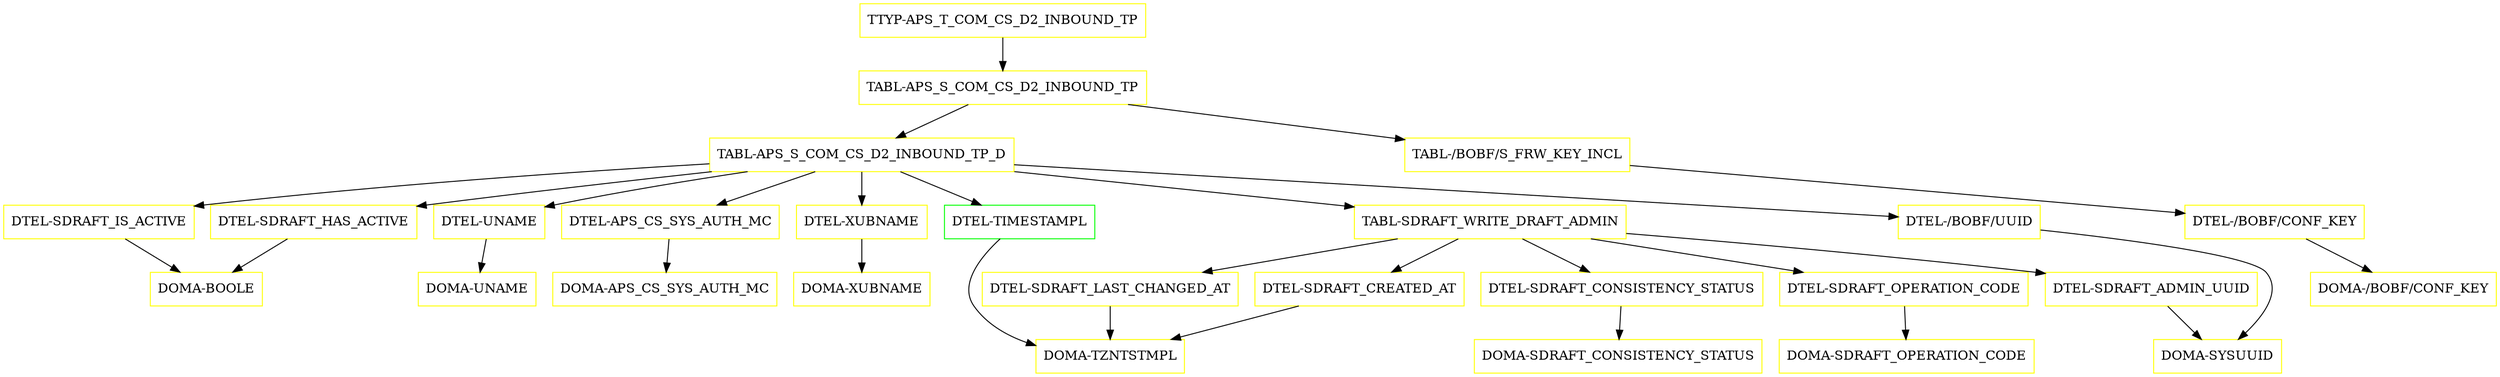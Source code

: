digraph G {
  "TTYP-APS_T_COM_CS_D2_INBOUND_TP" [shape=box,color=yellow];
  "TABL-APS_S_COM_CS_D2_INBOUND_TP" [shape=box,color=yellow,URL="./TABL_APS_S_COM_CS_D2_INBOUND_TP.html"];
  "TABL-APS_S_COM_CS_D2_INBOUND_TP_D" [shape=box,color=yellow,URL="./TABL_APS_S_COM_CS_D2_INBOUND_TP_D.html"];
  "DTEL-SDRAFT_IS_ACTIVE" [shape=box,color=yellow,URL="./DTEL_SDRAFT_IS_ACTIVE.html"];
  "DOMA-BOOLE" [shape=box,color=yellow,URL="./DOMA_BOOLE.html"];
  "TABL-SDRAFT_WRITE_DRAFT_ADMIN" [shape=box,color=yellow,URL="./TABL_SDRAFT_WRITE_DRAFT_ADMIN.html"];
  "DTEL-SDRAFT_OPERATION_CODE" [shape=box,color=yellow,URL="./DTEL_SDRAFT_OPERATION_CODE.html"];
  "DOMA-SDRAFT_OPERATION_CODE" [shape=box,color=yellow,URL="./DOMA_SDRAFT_OPERATION_CODE.html"];
  "DTEL-SDRAFT_CONSISTENCY_STATUS" [shape=box,color=yellow,URL="./DTEL_SDRAFT_CONSISTENCY_STATUS.html"];
  "DOMA-SDRAFT_CONSISTENCY_STATUS" [shape=box,color=yellow,URL="./DOMA_SDRAFT_CONSISTENCY_STATUS.html"];
  "DTEL-SDRAFT_ADMIN_UUID" [shape=box,color=yellow,URL="./DTEL_SDRAFT_ADMIN_UUID.html"];
  "DOMA-SYSUUID" [shape=box,color=yellow,URL="./DOMA_SYSUUID.html"];
  "DTEL-SDRAFT_LAST_CHANGED_AT" [shape=box,color=yellow,URL="./DTEL_SDRAFT_LAST_CHANGED_AT.html"];
  "DOMA-TZNTSTMPL" [shape=box,color=yellow,URL="./DOMA_TZNTSTMPL.html"];
  "DTEL-SDRAFT_CREATED_AT" [shape=box,color=yellow,URL="./DTEL_SDRAFT_CREATED_AT.html"];
  "DTEL-SDRAFT_HAS_ACTIVE" [shape=box,color=yellow,URL="./DTEL_SDRAFT_HAS_ACTIVE.html"];
  "DTEL-/BOBF/UUID" [shape=box,color=yellow,URL="./DTEL_%23BOBF%23UUID.html"];
  "DTEL-UNAME" [shape=box,color=yellow,URL="./DTEL_UNAME.html"];
  "DOMA-UNAME" [shape=box,color=yellow,URL="./DOMA_UNAME.html"];
  "DTEL-TIMESTAMPL" [shape=box,color=green,URL="./DTEL_TIMESTAMPL.html"];
  "DTEL-APS_CS_SYS_AUTH_MC" [shape=box,color=yellow,URL="./DTEL_APS_CS_SYS_AUTH_MC.html"];
  "DOMA-APS_CS_SYS_AUTH_MC" [shape=box,color=yellow,URL="./DOMA_APS_CS_SYS_AUTH_MC.html"];
  "DTEL-XUBNAME" [shape=box,color=yellow,URL="./DTEL_XUBNAME.html"];
  "DOMA-XUBNAME" [shape=box,color=yellow,URL="./DOMA_XUBNAME.html"];
  "TABL-/BOBF/S_FRW_KEY_INCL" [shape=box,color=yellow,URL="./TABL_%23BOBF%23S_FRW_KEY_INCL.html"];
  "DTEL-/BOBF/CONF_KEY" [shape=box,color=yellow,URL="./DTEL_%23BOBF%23CONF_KEY.html"];
  "DOMA-/BOBF/CONF_KEY" [shape=box,color=yellow,URL="./DOMA_%23BOBF%23CONF_KEY.html"];
  "TTYP-APS_T_COM_CS_D2_INBOUND_TP" -> "TABL-APS_S_COM_CS_D2_INBOUND_TP";
  "TABL-APS_S_COM_CS_D2_INBOUND_TP" -> "TABL-/BOBF/S_FRW_KEY_INCL";
  "TABL-APS_S_COM_CS_D2_INBOUND_TP" -> "TABL-APS_S_COM_CS_D2_INBOUND_TP_D";
  "TABL-APS_S_COM_CS_D2_INBOUND_TP_D" -> "DTEL-XUBNAME";
  "TABL-APS_S_COM_CS_D2_INBOUND_TP_D" -> "DTEL-APS_CS_SYS_AUTH_MC";
  "TABL-APS_S_COM_CS_D2_INBOUND_TP_D" -> "DTEL-TIMESTAMPL";
  "TABL-APS_S_COM_CS_D2_INBOUND_TP_D" -> "DTEL-UNAME";
  "TABL-APS_S_COM_CS_D2_INBOUND_TP_D" -> "DTEL-/BOBF/UUID";
  "TABL-APS_S_COM_CS_D2_INBOUND_TP_D" -> "DTEL-SDRAFT_HAS_ACTIVE";
  "TABL-APS_S_COM_CS_D2_INBOUND_TP_D" -> "TABL-SDRAFT_WRITE_DRAFT_ADMIN";
  "TABL-APS_S_COM_CS_D2_INBOUND_TP_D" -> "DTEL-SDRAFT_IS_ACTIVE";
  "DTEL-SDRAFT_IS_ACTIVE" -> "DOMA-BOOLE";
  "TABL-SDRAFT_WRITE_DRAFT_ADMIN" -> "DTEL-SDRAFT_CREATED_AT";
  "TABL-SDRAFT_WRITE_DRAFT_ADMIN" -> "DTEL-SDRAFT_LAST_CHANGED_AT";
  "TABL-SDRAFT_WRITE_DRAFT_ADMIN" -> "DTEL-SDRAFT_ADMIN_UUID";
  "TABL-SDRAFT_WRITE_DRAFT_ADMIN" -> "DTEL-SDRAFT_CONSISTENCY_STATUS";
  "TABL-SDRAFT_WRITE_DRAFT_ADMIN" -> "DTEL-SDRAFT_OPERATION_CODE";
  "DTEL-SDRAFT_OPERATION_CODE" -> "DOMA-SDRAFT_OPERATION_CODE";
  "DTEL-SDRAFT_CONSISTENCY_STATUS" -> "DOMA-SDRAFT_CONSISTENCY_STATUS";
  "DTEL-SDRAFT_ADMIN_UUID" -> "DOMA-SYSUUID";
  "DTEL-SDRAFT_LAST_CHANGED_AT" -> "DOMA-TZNTSTMPL";
  "DTEL-SDRAFT_CREATED_AT" -> "DOMA-TZNTSTMPL";
  "DTEL-SDRAFT_HAS_ACTIVE" -> "DOMA-BOOLE";
  "DTEL-/BOBF/UUID" -> "DOMA-SYSUUID";
  "DTEL-UNAME" -> "DOMA-UNAME";
  "DTEL-TIMESTAMPL" -> "DOMA-TZNTSTMPL";
  "DTEL-APS_CS_SYS_AUTH_MC" -> "DOMA-APS_CS_SYS_AUTH_MC";
  "DTEL-XUBNAME" -> "DOMA-XUBNAME";
  "TABL-/BOBF/S_FRW_KEY_INCL" -> "DTEL-/BOBF/CONF_KEY";
  "DTEL-/BOBF/CONF_KEY" -> "DOMA-/BOBF/CONF_KEY";
}
